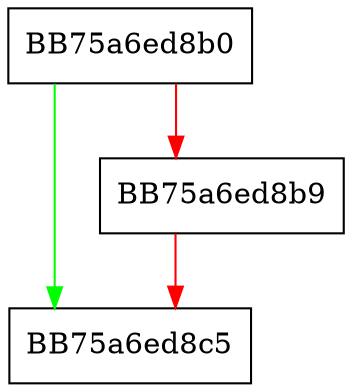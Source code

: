 digraph sqlite3_mutex_free {
  node [shape="box"];
  graph [splines=ortho];
  BB75a6ed8b0 -> BB75a6ed8c5 [color="green"];
  BB75a6ed8b0 -> BB75a6ed8b9 [color="red"];
  BB75a6ed8b9 -> BB75a6ed8c5 [color="red"];
}